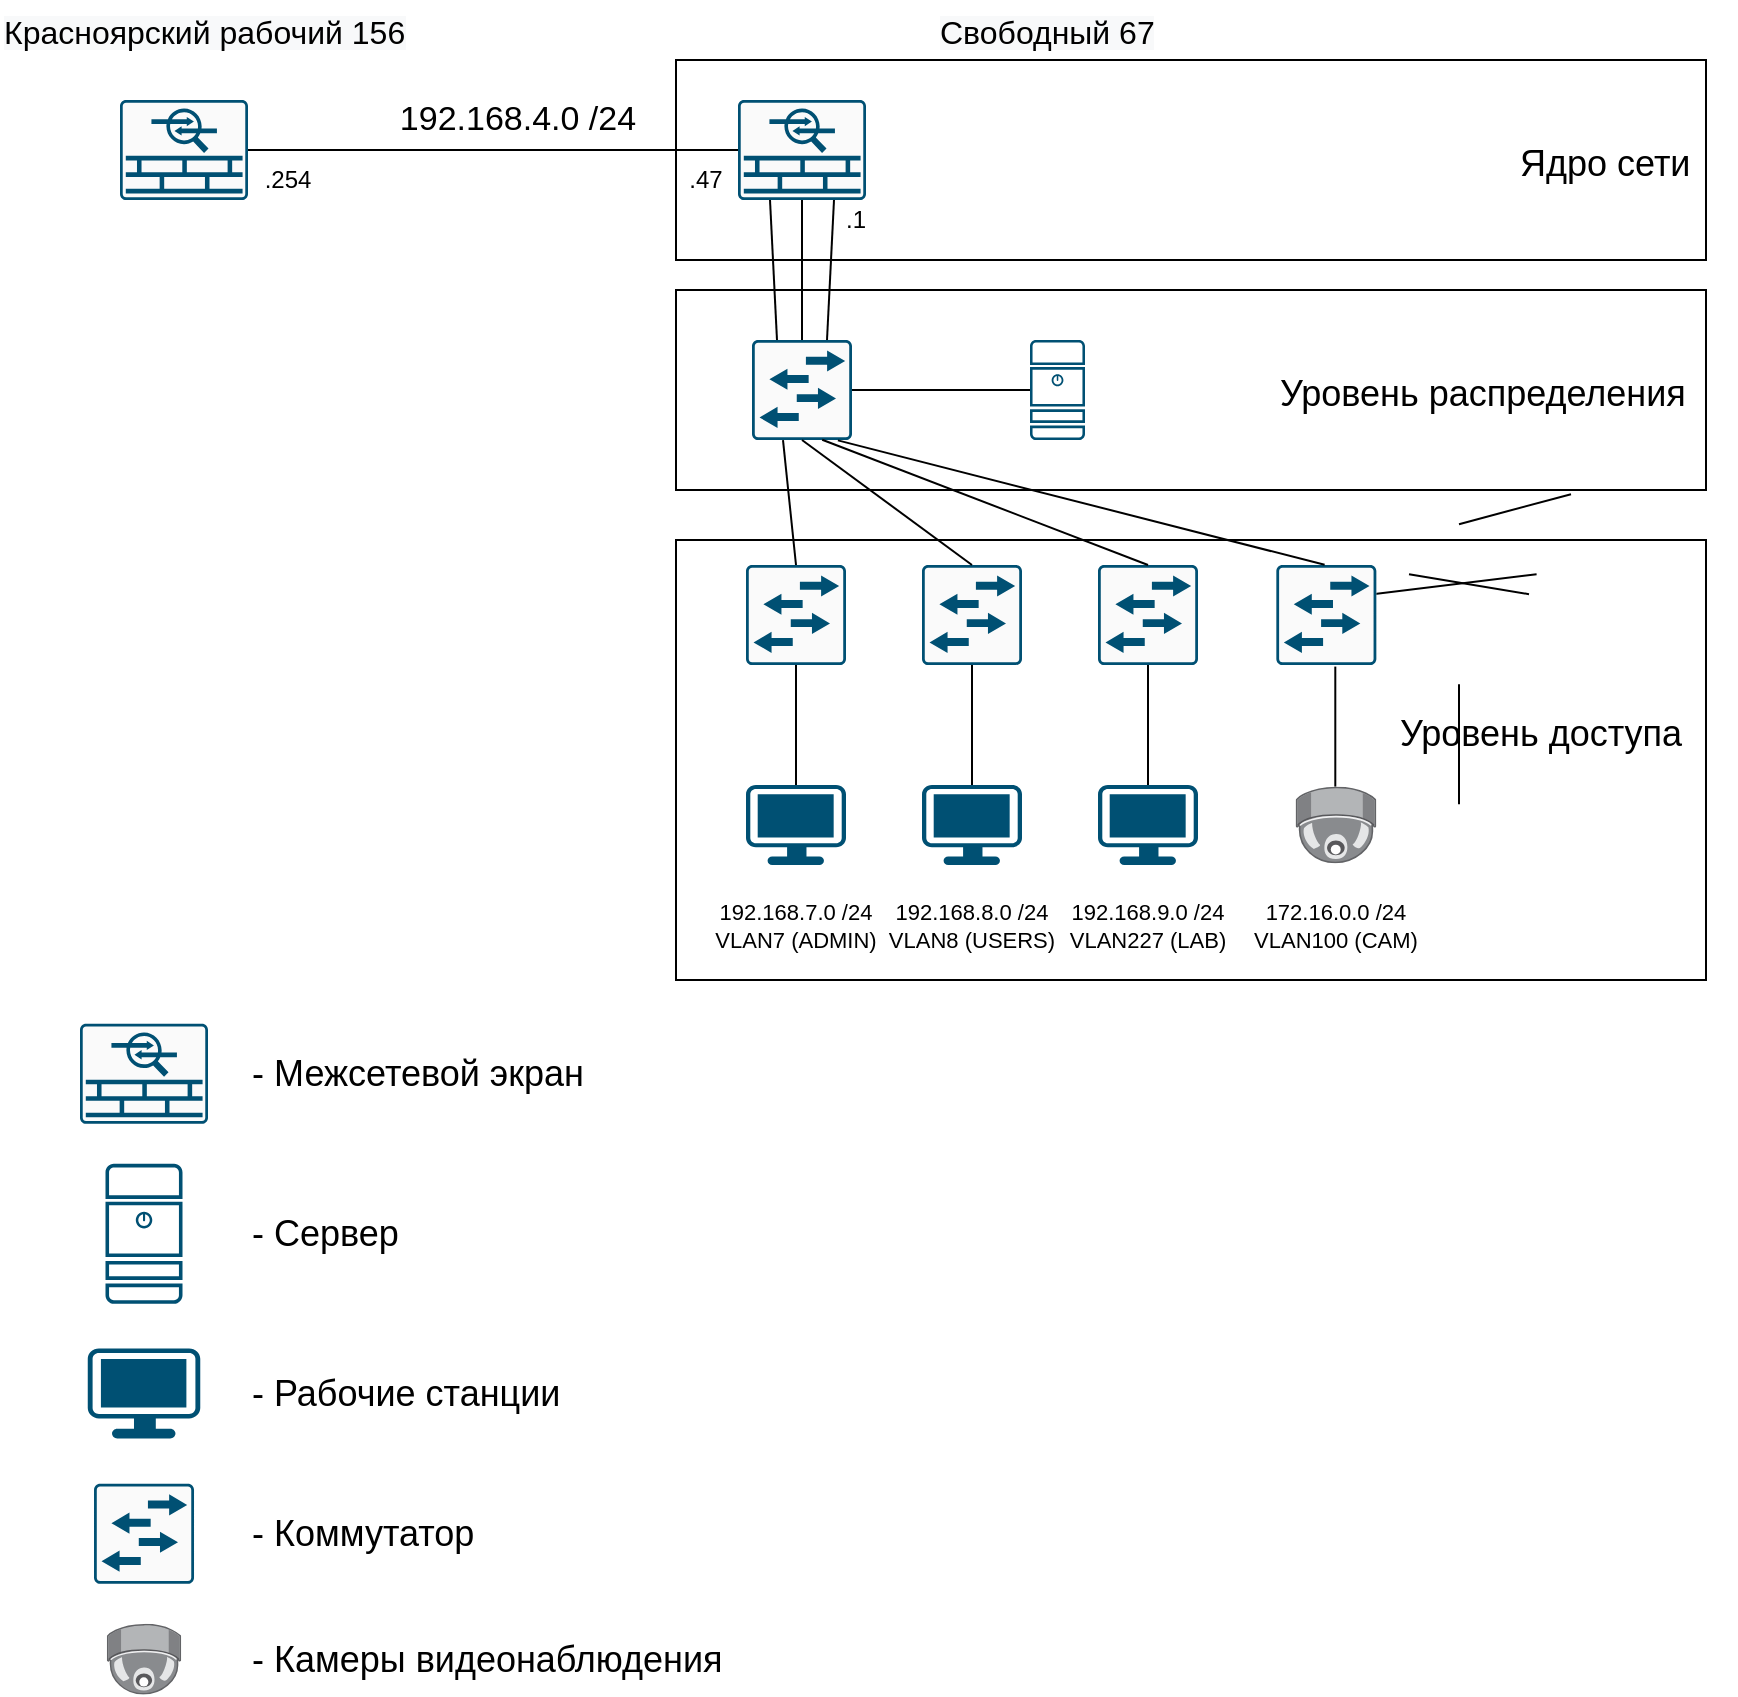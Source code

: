 <mxfile version="14.5.1" type="device"><diagram id="j0SBkiKjoTI5To4oq-az" name="Страница 1"><mxGraphModel dx="846" dy="967" grid="1" gridSize="10" guides="1" tooltips="1" connect="1" arrows="1" fold="1" page="1" pageScale="1" pageWidth="827" pageHeight="1169" math="0" shadow="0"><root><mxCell id="0"/><mxCell id="1" parent="0"/><mxCell id="laWwW0xf1DSVTkBCtt1e-95" value="" style="rounded=0;whiteSpace=wrap;html=1;fontSize=18;align=left;" vertex="1" parent="1"><mxGeometry x="1165" y="145" width="515" height="100" as="geometry"/></mxCell><mxCell id="laWwW0xf1DSVTkBCtt1e-96" value="Уровень распределения" style="text;whiteSpace=wrap;html=1;fontSize=18;align=left;" vertex="1" parent="1"><mxGeometry x="1465.17" y="180" width="210" height="30" as="geometry"/></mxCell><mxCell id="laWwW0xf1DSVTkBCtt1e-11" value="" style="rounded=0;whiteSpace=wrap;html=1;fontSize=18;align=left;" vertex="1" parent="1"><mxGeometry x="1165" y="270" width="515" height="220" as="geometry"/></mxCell><mxCell id="laWwW0xf1DSVTkBCtt1e-12" value="" style="rounded=0;whiteSpace=wrap;html=1;fontSize=18;align=left;" vertex="1" parent="1"><mxGeometry x="1165" y="30" width="515" height="100" as="geometry"/></mxCell><mxCell id="laWwW0xf1DSVTkBCtt1e-17" value="" style="points=[[0.015,0.015,0],[0.985,0.015,0],[0.985,0.985,0],[0.015,0.985,0],[0.25,0,0],[0.5,0,0],[0.75,0,0],[1,0.25,0],[1,0.5,0],[1,0.75,0],[0.75,1,0],[0.5,1,0],[0.25,1,0],[0,0.75,0],[0,0.5,0],[0,0.25,0]];verticalLabelPosition=bottom;html=1;verticalAlign=top;aspect=fixed;align=center;pointerEvents=1;shape=mxgraph.cisco19.rect;prIcon=asa_5500;fillColor=#FAFAFA;strokeColor=#005073;" vertex="1" parent="1"><mxGeometry x="887" y="50" width="64" height="50" as="geometry"/></mxCell><mxCell id="laWwW0xf1DSVTkBCtt1e-18" value="" style="endArrow=none;html=1;entryX=0;entryY=0.5;entryDx=0;entryDy=0;entryPerimeter=0;exitX=1;exitY=0.5;exitDx=0;exitDy=0;exitPerimeter=0;" edge="1" parent="1" source="laWwW0xf1DSVTkBCtt1e-17"><mxGeometry width="50" height="50" relative="1" as="geometry"><mxPoint x="1037" y="110" as="sourcePoint"/><mxPoint x="1257" y="75" as="targetPoint"/><Array as="points"/></mxGeometry></mxCell><mxCell id="laWwW0xf1DSVTkBCtt1e-20" value="" style="endArrow=none;html=1;entryX=0.5;entryY=1;entryDx=0;entryDy=0;entryPerimeter=0;exitX=0.5;exitY=0;exitDx=0;exitDy=0;exitPerimeter=0;" edge="1" parent="1" target="laWwW0xf1DSVTkBCtt1e-14"><mxGeometry width="50" height="50" relative="1" as="geometry"><mxPoint x="1556.5" y="262.08" as="sourcePoint"/><mxPoint x="1612.5" y="247.08" as="targetPoint"/></mxGeometry></mxCell><mxCell id="laWwW0xf1DSVTkBCtt1e-21" value="" style="endArrow=none;html=1;entryX=0.5;entryY=0;entryDx=0;entryDy=0;entryPerimeter=0;exitX=0.5;exitY=1;exitDx=0;exitDy=0;exitPerimeter=0;" edge="1" parent="1" source="laWwW0xf1DSVTkBCtt1e-15"><mxGeometry width="50" height="50" relative="1" as="geometry"><mxPoint x="1556.5" y="402.08" as="sourcePoint"/><mxPoint x="1556.5" y="342.08" as="targetPoint"/></mxGeometry></mxCell><mxCell id="laWwW0xf1DSVTkBCtt1e-26" style="edgeStyle=orthogonalEdgeStyle;rounded=0;orthogonalLoop=1;jettySize=auto;html=1;exitX=0.5;exitY=1;exitDx=0;exitDy=0;" edge="1" parent="1"><mxGeometry relative="1" as="geometry"><mxPoint x="1324.5" y="490.0" as="sourcePoint"/><mxPoint x="1324.5" y="490.0" as="targetPoint"/></mxGeometry></mxCell><mxCell id="laWwW0xf1DSVTkBCtt1e-27" style="edgeStyle=orthogonalEdgeStyle;rounded=0;orthogonalLoop=1;jettySize=auto;html=1;exitX=0.5;exitY=1;exitDx=0;exitDy=0;" edge="1" parent="1"><mxGeometry relative="1" as="geometry"><mxPoint x="937" y="320" as="sourcePoint"/><mxPoint x="937" y="320" as="targetPoint"/></mxGeometry></mxCell><mxCell id="laWwW0xf1DSVTkBCtt1e-28" value=".1" style="text;html=1;strokeColor=none;fillColor=none;align=center;verticalAlign=middle;whiteSpace=wrap;rounded=0;" vertex="1" parent="1"><mxGeometry x="1235" y="100" width="40" height="20" as="geometry"/></mxCell><mxCell id="laWwW0xf1DSVTkBCtt1e-29" value="&lt;font style=&quot;font-size: 17px&quot;&gt;192.168.4.0 /24&lt;/font&gt;" style="text;html=1;strokeColor=none;fillColor=none;align=center;verticalAlign=middle;whiteSpace=wrap;rounded=0;fontSize=14;" vertex="1" parent="1"><mxGeometry x="991" y="50" width="190" height="20" as="geometry"/></mxCell><mxCell id="laWwW0xf1DSVTkBCtt1e-30" value=".47" style="text;html=1;strokeColor=none;fillColor=none;align=center;verticalAlign=middle;whiteSpace=wrap;rounded=0;" vertex="1" parent="1"><mxGeometry x="1160" y="80" width="40" height="20" as="geometry"/></mxCell><mxCell id="laWwW0xf1DSVTkBCtt1e-31" value=".254" style="text;html=1;strokeColor=none;fillColor=none;align=center;verticalAlign=middle;whiteSpace=wrap;rounded=0;" vertex="1" parent="1"><mxGeometry x="951" y="80" width="40" height="20" as="geometry"/></mxCell><mxCell id="laWwW0xf1DSVTkBCtt1e-32" value="&lt;span style=&quot;color: rgb(0, 0, 0); font-family: helvetica; font-size: 16px; font-style: normal; font-weight: 400; letter-spacing: normal; text-align: center; text-indent: 0px; text-transform: none; word-spacing: 0px; background-color: rgb(248, 249, 250); display: inline; float: none;&quot;&gt;Красноярский рабочий 156&lt;/span&gt;" style="text;whiteSpace=wrap;html=1;" vertex="1" parent="1"><mxGeometry x="827" width="230" height="30" as="geometry"/></mxCell><mxCell id="laWwW0xf1DSVTkBCtt1e-33" value="&lt;span style=&quot;color: rgb(0, 0, 0); font-family: helvetica; font-size: 16px; font-style: normal; font-weight: 400; letter-spacing: normal; text-align: right; text-indent: 0px; text-transform: none; word-spacing: 0px; background-color: rgb(248, 249, 250); display: inline; float: none;&quot;&gt;Свободный 67&lt;/span&gt;" style="text;whiteSpace=wrap;html=1;" vertex="1" parent="1"><mxGeometry x="1295" width="130" height="30" as="geometry"/></mxCell><mxCell id="laWwW0xf1DSVTkBCtt1e-38" value="" style="points=[[0.015,0.015,0],[0.985,0.015,0],[0.985,0.985,0],[0.015,0.985,0],[0.25,0,0],[0.5,0,0],[0.75,0,0],[1,0.25,0],[1,0.5,0],[1,0.75,0],[0.75,1,0],[0.5,1,0],[0.25,1,0],[0,0.75,0],[0,0.5,0],[0,0.25,0]];verticalLabelPosition=bottom;html=1;verticalAlign=top;aspect=fixed;align=center;pointerEvents=1;shape=mxgraph.cisco19.rect;prIcon=asa_5500;fillColor=#FAFAFA;strokeColor=#005073;" vertex="1" parent="1"><mxGeometry x="867" y="511.92" width="64" height="50" as="geometry"/></mxCell><mxCell id="laWwW0xf1DSVTkBCtt1e-39" value="" style="points=[[0.015,0.015,0],[0.985,0.015,0],[0.985,0.985,0],[0.015,0.985,0],[0.25,0,0],[0.5,0,0],[0.75,0,0],[1,0.25,0],[1,0.5,0],[1,0.75,0],[0.75,1,0],[0.5,1,0],[0.25,1,0],[0,0.75,0],[0,0.5,0],[0,0.25,0]];verticalLabelPosition=bottom;html=1;verticalAlign=top;aspect=fixed;align=center;pointerEvents=1;shape=mxgraph.cisco19.rect;prIcon=l2_switch;fillColor=#FAFAFA;strokeColor=#005073;" vertex="1" parent="1"><mxGeometry x="874.01" y="741.92" width="50" height="50" as="geometry"/></mxCell><mxCell id="laWwW0xf1DSVTkBCtt1e-40" value="" style="points=[[0.015,0.015,0],[0.985,0.015,0],[0.985,0.985,0],[0.015,0.985,0],[0.25,0,0],[0.5,0,0],[0.75,0,0],[1,0.25,0],[1,0.5,0],[1,0.75,0],[0.75,1,0],[0.5,1,0],[0.25,1,0],[0,0.75,0],[0,0.5,0],[0,0.25,0]];verticalLabelPosition=bottom;html=1;verticalAlign=top;aspect=fixed;align=center;pointerEvents=1;shape=mxgraph.cisco19.server;fillColor=#005073;strokeColor=none;" vertex="1" parent="1"><mxGeometry x="879.75" y="581.92" width="38.5" height="70" as="geometry"/></mxCell><mxCell id="laWwW0xf1DSVTkBCtt1e-41" value="" style="points=[[0.03,0.03,0],[0.5,0,0],[0.97,0.03,0],[1,0.4,0],[0.97,0.745,0],[0.5,1,0],[0.03,0.745,0],[0,0.4,0]];verticalLabelPosition=bottom;html=1;verticalAlign=top;aspect=fixed;align=center;pointerEvents=1;shape=mxgraph.cisco19.workstation;fillColor=#005073;strokeColor=none;" vertex="1" parent="1"><mxGeometry x="870.88" y="674.22" width="56.25" height="45" as="geometry"/></mxCell><mxCell id="laWwW0xf1DSVTkBCtt1e-42" value="" style="points=[];aspect=fixed;html=1;align=center;shadow=0;dashed=0;image;image=img/lib/allied_telesis/security/Surveillance_Camera_Ceiling.svg;" vertex="1" parent="1"><mxGeometry x="880.41" y="811.92" width="37.2" height="35.4" as="geometry"/></mxCell><mxCell id="laWwW0xf1DSVTkBCtt1e-43" value="- Межсетевой экран" style="text;html=1;strokeColor=none;fillColor=none;align=left;verticalAlign=middle;whiteSpace=wrap;rounded=0;fontSize=18;" vertex="1" parent="1"><mxGeometry x="951" y="526.92" width="200" height="20" as="geometry"/></mxCell><mxCell id="laWwW0xf1DSVTkBCtt1e-44" value="- Сервер" style="text;html=1;strokeColor=none;fillColor=none;align=left;verticalAlign=middle;whiteSpace=wrap;rounded=0;fontSize=18;" vertex="1" parent="1"><mxGeometry x="951" y="606.92" width="80" height="20" as="geometry"/></mxCell><mxCell id="laWwW0xf1DSVTkBCtt1e-45" value="- Рабочие станции" style="text;html=1;strokeColor=none;fillColor=none;align=left;verticalAlign=middle;whiteSpace=wrap;rounded=0;fontSize=18;" vertex="1" parent="1"><mxGeometry x="951" y="686.72" width="176" height="20" as="geometry"/></mxCell><mxCell id="laWwW0xf1DSVTkBCtt1e-46" value="- Коммутатор" style="text;html=1;strokeColor=none;fillColor=none;align=left;verticalAlign=middle;whiteSpace=wrap;rounded=0;fontSize=18;" vertex="1" parent="1"><mxGeometry x="951" y="756.92" width="176" height="20" as="geometry"/></mxCell><mxCell id="laWwW0xf1DSVTkBCtt1e-47" value="- Камеры видеонаблюдения" style="text;html=1;strokeColor=none;fillColor=none;align=left;verticalAlign=middle;whiteSpace=wrap;rounded=0;fontSize=18;" vertex="1" parent="1"><mxGeometry x="951" y="819.62" width="256" height="20" as="geometry"/></mxCell><mxCell id="laWwW0xf1DSVTkBCtt1e-48" value="Ядро сети" style="text;whiteSpace=wrap;html=1;fontSize=18;" vertex="1" parent="1"><mxGeometry x="1585.17" y="65" width="90" height="30" as="geometry"/></mxCell><mxCell id="laWwW0xf1DSVTkBCtt1e-49" value="Уровень доступа" style="text;whiteSpace=wrap;html=1;fontSize=18;" vertex="1" parent="1"><mxGeometry x="1525" y="350" width="170" height="40" as="geometry"/></mxCell><mxCell id="laWwW0xf1DSVTkBCtt1e-50" value="" style="endArrow=none;html=1;fontSize=18;exitX=1;exitY=0.5;exitDx=0;exitDy=0;exitPerimeter=0;" edge="1" parent="1" source="laWwW0xf1DSVTkBCtt1e-15"><mxGeometry width="50" height="50" relative="1" as="geometry"><mxPoint x="1472.5" y="302.08" as="sourcePoint"/><mxPoint x="1595.3" y="287.08" as="targetPoint"/></mxGeometry></mxCell><mxCell id="laWwW0xf1DSVTkBCtt1e-51" value="" style="endArrow=none;html=1;fontSize=18;exitX=0.996;exitY=0.504;exitDx=0;exitDy=0;exitPerimeter=0;entryX=0;entryY=0.5;entryDx=0;entryDy=0;entryPerimeter=0;" edge="1" parent="1" source="laWwW0xf1DSVTkBCtt1e-24"><mxGeometry width="50" height="50" relative="1" as="geometry"><mxPoint x="1591.5" y="297.08" as="sourcePoint"/><mxPoint x="1531.5" y="287.08" as="targetPoint"/></mxGeometry></mxCell><mxCell id="laWwW0xf1DSVTkBCtt1e-65" value="" style="points=[[0.015,0.015,0],[0.985,0.015,0],[0.985,0.985,0],[0.015,0.985,0],[0.25,0,0],[0.5,0,0],[0.75,0,0],[1,0.25,0],[1,0.5,0],[1,0.75,0],[0.75,1,0],[0.5,1,0],[0.25,1,0],[0,0.75,0],[0,0.5,0],[0,0.25,0]];verticalLabelPosition=bottom;html=1;verticalAlign=top;aspect=fixed;align=center;pointerEvents=1;shape=mxgraph.cisco19.rect;prIcon=asa_5500;fillColor=#FAFAFA;strokeColor=#005073;" vertex="1" parent="1"><mxGeometry x="1196" y="50" width="64" height="50" as="geometry"/></mxCell><mxCell id="laWwW0xf1DSVTkBCtt1e-66" value="" style="points=[[0.015,0.015,0],[0.985,0.015,0],[0.985,0.985,0],[0.015,0.985,0],[0.25,0,0],[0.5,0,0],[0.75,0,0],[1,0.25,0],[1,0.5,0],[1,0.75,0],[0.75,1,0],[0.5,1,0],[0.25,1,0],[0,0.75,0],[0,0.5,0],[0,0.25,0]];verticalLabelPosition=bottom;html=1;verticalAlign=top;aspect=fixed;align=center;pointerEvents=1;shape=mxgraph.cisco19.rect;prIcon=l2_switch;fillColor=#FAFAFA;strokeColor=#005073;" vertex="1" parent="1"><mxGeometry x="1203" y="170" width="50" height="50" as="geometry"/></mxCell><mxCell id="laWwW0xf1DSVTkBCtt1e-67" value="" style="points=[[0.015,0.015,0],[0.985,0.015,0],[0.985,0.985,0],[0.015,0.985,0],[0.25,0,0],[0.5,0,0],[0.75,0,0],[1,0.25,0],[1,0.5,0],[1,0.75,0],[0.75,1,0],[0.5,1,0],[0.25,1,0],[0,0.75,0],[0,0.5,0],[0,0.25,0]];verticalLabelPosition=bottom;html=1;verticalAlign=top;aspect=fixed;align=center;pointerEvents=1;shape=mxgraph.cisco19.rect;prIcon=l2_switch;fillColor=#FAFAFA;strokeColor=#005073;" vertex="1" parent="1"><mxGeometry x="1200" y="282.5" width="50" height="50" as="geometry"/></mxCell><mxCell id="laWwW0xf1DSVTkBCtt1e-68" value="" style="points=[[0.015,0.015,0],[0.985,0.015,0],[0.985,0.985,0],[0.015,0.985,0],[0.25,0,0],[0.5,0,0],[0.75,0,0],[1,0.25,0],[1,0.5,0],[1,0.75,0],[0.75,1,0],[0.5,1,0],[0.25,1,0],[0,0.75,0],[0,0.5,0],[0,0.25,0]];verticalLabelPosition=bottom;html=1;verticalAlign=top;aspect=fixed;align=center;pointerEvents=1;shape=mxgraph.cisco19.rect;prIcon=l2_switch;fillColor=#FAFAFA;strokeColor=#005073;" vertex="1" parent="1"><mxGeometry x="1288" y="282.5" width="50" height="50" as="geometry"/></mxCell><mxCell id="laWwW0xf1DSVTkBCtt1e-69" value="" style="endArrow=none;html=1;entryX=0.5;entryY=1;entryDx=0;entryDy=0;entryPerimeter=0;exitX=0.5;exitY=0;exitDx=0;exitDy=0;exitPerimeter=0;" edge="1" parent="1" source="laWwW0xf1DSVTkBCtt1e-66" target="laWwW0xf1DSVTkBCtt1e-65"><mxGeometry width="50" height="50" relative="1" as="geometry"><mxPoint x="1086" y="150" as="sourcePoint"/><mxPoint x="1136" y="100" as="targetPoint"/></mxGeometry></mxCell><mxCell id="laWwW0xf1DSVTkBCtt1e-70" value="" style="endArrow=none;html=1;entryX=0.31;entryY=1.001;entryDx=0;entryDy=0;entryPerimeter=0;exitX=0.5;exitY=0;exitDx=0;exitDy=0;exitPerimeter=0;" edge="1" parent="1" source="laWwW0xf1DSVTkBCtt1e-67" target="laWwW0xf1DSVTkBCtt1e-66"><mxGeometry width="50" height="50" relative="1" as="geometry"><mxPoint x="1302" y="280" as="sourcePoint"/><mxPoint x="1352" y="230" as="targetPoint"/></mxGeometry></mxCell><mxCell id="laWwW0xf1DSVTkBCtt1e-71" value="" style="points=[[0.015,0.015,0],[0.985,0.015,0],[0.985,0.985,0],[0.015,0.985,0],[0.25,0,0],[0.5,0,0],[0.75,0,0],[1,0.25,0],[1,0.5,0],[1,0.75,0],[0.75,1,0],[0.5,1,0],[0.25,1,0],[0,0.75,0],[0,0.5,0],[0,0.25,0]];verticalLabelPosition=bottom;html=1;verticalAlign=top;aspect=fixed;align=center;pointerEvents=1;shape=mxgraph.cisco19.server;fillColor=#005073;strokeColor=none;" vertex="1" parent="1"><mxGeometry x="1342" y="170" width="27.5" height="50" as="geometry"/></mxCell><mxCell id="laWwW0xf1DSVTkBCtt1e-72" value="" style="endArrow=none;html=1;entryX=0;entryY=0.5;entryDx=0;entryDy=0;entryPerimeter=0;exitX=1;exitY=0.5;exitDx=0;exitDy=0;exitPerimeter=0;" edge="1" parent="1" target="laWwW0xf1DSVTkBCtt1e-71" source="laWwW0xf1DSVTkBCtt1e-66"><mxGeometry width="50" height="50" relative="1" as="geometry"><mxPoint x="1272" y="175.0" as="sourcePoint"/><mxPoint x="1232" y="175" as="targetPoint"/></mxGeometry></mxCell><mxCell id="laWwW0xf1DSVTkBCtt1e-73" value="" style="points=[[0.03,0.03,0],[0.5,0,0],[0.97,0.03,0],[1,0.4,0],[0.97,0.745,0],[0.5,1,0],[0.03,0.745,0],[0,0.4,0]];verticalLabelPosition=bottom;html=1;verticalAlign=top;aspect=fixed;align=center;pointerEvents=1;shape=mxgraph.cisco19.workstation;fillColor=#005073;strokeColor=none;" vertex="1" parent="1"><mxGeometry x="1376" y="392.5" width="50" height="40" as="geometry"/></mxCell><mxCell id="laWwW0xf1DSVTkBCtt1e-74" value="192.168.7.0 /24&lt;br style=&quot;font-size: 11px;&quot;&gt;VLAN7 (ADMIN)" style="text;html=1;strokeColor=none;fillColor=none;align=center;verticalAlign=middle;whiteSpace=wrap;rounded=0;fontSize=11;" vertex="1" parent="1"><mxGeometry x="1170" y="447.5" width="110" height="30" as="geometry"/></mxCell><mxCell id="laWwW0xf1DSVTkBCtt1e-75" value="" style="points=[[0.015,0.015,0],[0.985,0.015,0],[0.985,0.985,0],[0.015,0.985,0],[0.25,0,0],[0.5,0,0],[0.75,0,0],[1,0.25,0],[1,0.5,0],[1,0.75,0],[0.75,1,0],[0.5,1,0],[0.25,1,0],[0,0.75,0],[0,0.5,0],[0,0.25,0]];verticalLabelPosition=bottom;html=1;verticalAlign=top;aspect=fixed;align=center;pointerEvents=1;shape=mxgraph.cisco19.rect;prIcon=l2_switch;fillColor=#FAFAFA;strokeColor=#005073;" vertex="1" parent="1"><mxGeometry x="1376" y="282.5" width="50" height="50" as="geometry"/></mxCell><mxCell id="laWwW0xf1DSVTkBCtt1e-76" value="" style="endArrow=none;html=1;entryX=0.5;entryY=1;entryDx=0;entryDy=0;entryPerimeter=0;exitX=0.5;exitY=0;exitDx=0;exitDy=0;exitPerimeter=0;" edge="1" parent="1" source="laWwW0xf1DSVTkBCtt1e-68" target="laWwW0xf1DSVTkBCtt1e-66"><mxGeometry width="50" height="50" relative="1" as="geometry"><mxPoint x="1272" y="335" as="sourcePoint"/><mxPoint x="1322" y="285" as="targetPoint"/></mxGeometry></mxCell><mxCell id="laWwW0xf1DSVTkBCtt1e-77" value="" style="endArrow=none;html=1;entryX=0.5;entryY=0;entryDx=0;entryDy=0;entryPerimeter=0;exitX=0.702;exitY=0.997;exitDx=0;exitDy=0;exitPerimeter=0;" edge="1" parent="1" source="laWwW0xf1DSVTkBCtt1e-66" target="laWwW0xf1DSVTkBCtt1e-75"><mxGeometry width="50" height="50" relative="1" as="geometry"><mxPoint x="1292" y="355" as="sourcePoint"/><mxPoint x="1342" y="305" as="targetPoint"/></mxGeometry></mxCell><mxCell id="laWwW0xf1DSVTkBCtt1e-78" value="" style="endArrow=none;html=1;exitX=0.5;exitY=0;exitDx=0;exitDy=0;exitPerimeter=0;entryX=0.5;entryY=1;entryDx=0;entryDy=0;entryPerimeter=0;" edge="1" parent="1" source="laWwW0xf1DSVTkBCtt1e-73" target="laWwW0xf1DSVTkBCtt1e-75"><mxGeometry width="50" height="50" relative="1" as="geometry"><mxPoint x="1442" y="402.5" as="sourcePoint"/><mxPoint x="1499.5" y="342.5" as="targetPoint"/></mxGeometry></mxCell><mxCell id="laWwW0xf1DSVTkBCtt1e-79" value="" style="points=[[0.03,0.03,0],[0.5,0,0],[0.97,0.03,0],[1,0.4,0],[0.97,0.745,0],[0.5,1,0],[0.03,0.745,0],[0,0.4,0]];verticalLabelPosition=bottom;html=1;verticalAlign=top;aspect=fixed;align=center;pointerEvents=1;shape=mxgraph.cisco19.workstation;fillColor=#005073;strokeColor=none;" vertex="1" parent="1"><mxGeometry x="1200" y="392.5" width="50" height="40" as="geometry"/></mxCell><mxCell id="laWwW0xf1DSVTkBCtt1e-80" value="" style="endArrow=none;html=1;exitX=0.5;exitY=0;exitDx=0;exitDy=0;exitPerimeter=0;entryX=0.5;entryY=1;entryDx=0;entryDy=0;entryPerimeter=0;" edge="1" parent="1" source="laWwW0xf1DSVTkBCtt1e-79" target="laWwW0xf1DSVTkBCtt1e-67"><mxGeometry width="50" height="50" relative="1" as="geometry"><mxPoint x="1167" y="402.5" as="sourcePoint"/><mxPoint x="1227" y="332.5" as="targetPoint"/></mxGeometry></mxCell><mxCell id="laWwW0xf1DSVTkBCtt1e-81" value="" style="points=[[0.03,0.03,0],[0.5,0,0],[0.97,0.03,0],[1,0.4,0],[0.97,0.745,0],[0.5,1,0],[0.03,0.745,0],[0,0.4,0]];verticalLabelPosition=bottom;html=1;verticalAlign=top;aspect=fixed;align=center;pointerEvents=1;shape=mxgraph.cisco19.workstation;fillColor=#005073;strokeColor=none;" vertex="1" parent="1"><mxGeometry x="1288" y="392.5" width="50" height="40" as="geometry"/></mxCell><mxCell id="laWwW0xf1DSVTkBCtt1e-82" value="" style="endArrow=none;html=1;exitX=0.5;exitY=0;exitDx=0;exitDy=0;exitPerimeter=0;entryX=0.5;entryY=1;entryDx=0;entryDy=0;entryPerimeter=0;" edge="1" parent="1" source="laWwW0xf1DSVTkBCtt1e-81" target="laWwW0xf1DSVTkBCtt1e-68"><mxGeometry width="50" height="50" relative="1" as="geometry"><mxPoint x="1251" y="402.5" as="sourcePoint"/><mxPoint x="1311" y="332.5" as="targetPoint"/></mxGeometry></mxCell><mxCell id="laWwW0xf1DSVTkBCtt1e-83" value="192.168.8.0 /24&lt;br style=&quot;font-size: 11px;&quot;&gt;VLAN8 (USERS)" style="text;html=1;strokeColor=none;fillColor=none;align=center;verticalAlign=middle;whiteSpace=wrap;rounded=0;fontSize=11;" vertex="1" parent="1"><mxGeometry x="1258" y="447.5" width="110" height="30" as="geometry"/></mxCell><mxCell id="laWwW0xf1DSVTkBCtt1e-84" value="192.168.9.0 /24&lt;br style=&quot;font-size: 11px;&quot;&gt;VLAN227 (LAB)" style="text;html=1;strokeColor=none;fillColor=none;align=center;verticalAlign=middle;whiteSpace=wrap;rounded=0;fontSize=11;" vertex="1" parent="1"><mxGeometry x="1346" y="452.5" width="110" height="20" as="geometry"/></mxCell><mxCell id="laWwW0xf1DSVTkBCtt1e-85" value="" style="endArrow=none;html=1;entryX=0.25;entryY=1;entryDx=0;entryDy=0;exitX=0.25;exitY=0;exitDx=0;exitDy=0;exitPerimeter=0;entryPerimeter=0;" edge="1" parent="1" source="laWwW0xf1DSVTkBCtt1e-66" target="laWwW0xf1DSVTkBCtt1e-65"><mxGeometry width="50" height="50" relative="1" as="geometry"><mxPoint x="1360.0" y="175" as="sourcePoint"/><mxPoint x="1254" y="110" as="targetPoint"/></mxGeometry></mxCell><mxCell id="laWwW0xf1DSVTkBCtt1e-86" value="" style="endArrow=none;html=1;entryX=0.75;entryY=1;entryDx=0;entryDy=0;entryPerimeter=0;exitX=0.75;exitY=0;exitDx=0;exitDy=0;exitPerimeter=0;" edge="1" parent="1" source="laWwW0xf1DSVTkBCtt1e-66" target="laWwW0xf1DSVTkBCtt1e-65"><mxGeometry width="50" height="50" relative="1" as="geometry"><mxPoint x="1360" y="175" as="sourcePoint"/><mxPoint x="1238" y="110" as="targetPoint"/></mxGeometry></mxCell><mxCell id="laWwW0xf1DSVTkBCtt1e-88" value="" style="points=[[0.015,0.015,0],[0.985,0.015,0],[0.985,0.985,0],[0.015,0.985,0],[0.25,0,0],[0.5,0,0],[0.75,0,0],[1,0.25,0],[1,0.5,0],[1,0.75,0],[0.75,1,0],[0.5,1,0],[0.25,1,0],[0,0.75,0],[0,0.5,0],[0,0.25,0]];verticalLabelPosition=bottom;html=1;verticalAlign=top;aspect=fixed;align=center;pointerEvents=1;shape=mxgraph.cisco19.rect;prIcon=l2_switch;fillColor=#FAFAFA;strokeColor=#005073;" vertex="1" parent="1"><mxGeometry x="1465.17" y="282.5" width="50" height="50" as="geometry"/></mxCell><mxCell id="laWwW0xf1DSVTkBCtt1e-90" value="" style="points=[];aspect=fixed;html=1;align=center;shadow=0;dashed=0;image;image=img/lib/allied_telesis/security/Surveillance_Camera_Ceiling.svg;" vertex="1" parent="1"><mxGeometry x="1474.82" y="393.3" width="40.35" height="38.4" as="geometry"/></mxCell><mxCell id="laWwW0xf1DSVTkBCtt1e-91" value="" style="endArrow=none;html=1;exitX=0.5;exitY=0;exitDx=0;exitDy=0;exitPerimeter=0;entryX=0.5;entryY=1;entryDx=0;entryDy=0;entryPerimeter=0;" edge="1" parent="1"><mxGeometry width="50" height="50" relative="1" as="geometry"><mxPoint x="1494.65" y="393.3" as="sourcePoint"/><mxPoint x="1494.65" y="333.3" as="targetPoint"/></mxGeometry></mxCell><mxCell id="laWwW0xf1DSVTkBCtt1e-92" value="" style="endArrow=none;html=1;exitX=0.483;exitY=-0.002;exitDx=0;exitDy=0;exitPerimeter=0;entryX=0.859;entryY=1.004;entryDx=0;entryDy=0;entryPerimeter=0;" edge="1" parent="1" source="laWwW0xf1DSVTkBCtt1e-88" target="laWwW0xf1DSVTkBCtt1e-66"><mxGeometry width="50" height="50" relative="1" as="geometry"><mxPoint x="1435" y="250" as="sourcePoint"/><mxPoint x="1485" y="200" as="targetPoint"/></mxGeometry></mxCell><mxCell id="laWwW0xf1DSVTkBCtt1e-93" style="edgeStyle=orthogonalEdgeStyle;rounded=0;orthogonalLoop=1;jettySize=auto;html=1;exitX=0.5;exitY=1;exitDx=0;exitDy=0;" edge="1" parent="1" source="laWwW0xf1DSVTkBCtt1e-84" target="laWwW0xf1DSVTkBCtt1e-84"><mxGeometry relative="1" as="geometry"/></mxCell><mxCell id="laWwW0xf1DSVTkBCtt1e-94" value="172.16.0.0 /24&lt;br style=&quot;font-size: 11px;&quot;&gt;VLAN100 (CAM)" style="text;html=1;strokeColor=none;fillColor=none;align=center;verticalAlign=middle;whiteSpace=wrap;rounded=0;fontSize=11;" vertex="1" parent="1"><mxGeometry x="1440" y="452.5" width="110" height="20" as="geometry"/></mxCell></root></mxGraphModel></diagram></mxfile>